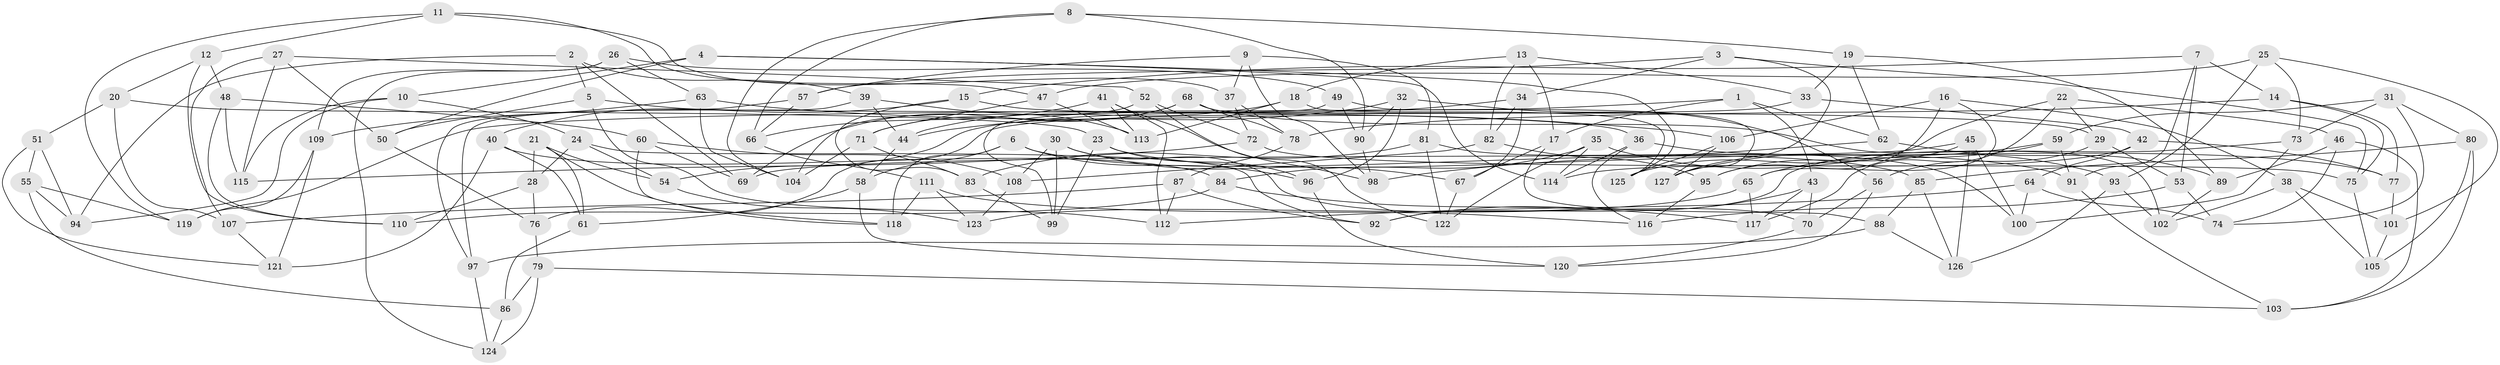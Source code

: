 // coarse degree distribution, {6: 0.46987951807228917, 4: 0.43373493975903615, 5: 0.060240963855421686, 3: 0.03614457831325301}
// Generated by graph-tools (version 1.1) at 2025/52/02/27/25 19:52:33]
// undirected, 127 vertices, 254 edges
graph export_dot {
graph [start="1"]
  node [color=gray90,style=filled];
  1;
  2;
  3;
  4;
  5;
  6;
  7;
  8;
  9;
  10;
  11;
  12;
  13;
  14;
  15;
  16;
  17;
  18;
  19;
  20;
  21;
  22;
  23;
  24;
  25;
  26;
  27;
  28;
  29;
  30;
  31;
  32;
  33;
  34;
  35;
  36;
  37;
  38;
  39;
  40;
  41;
  42;
  43;
  44;
  45;
  46;
  47;
  48;
  49;
  50;
  51;
  52;
  53;
  54;
  55;
  56;
  57;
  58;
  59;
  60;
  61;
  62;
  63;
  64;
  65;
  66;
  67;
  68;
  69;
  70;
  71;
  72;
  73;
  74;
  75;
  76;
  77;
  78;
  79;
  80;
  81;
  82;
  83;
  84;
  85;
  86;
  87;
  88;
  89;
  90;
  91;
  92;
  93;
  94;
  95;
  96;
  97;
  98;
  99;
  100;
  101;
  102;
  103;
  104;
  105;
  106;
  107;
  108;
  109;
  110;
  111;
  112;
  113;
  114;
  115;
  116;
  117;
  118;
  119;
  120;
  121;
  122;
  123;
  124;
  125;
  126;
  127;
  1 -- 17;
  1 -- 62;
  1 -- 119;
  1 -- 43;
  2 -- 94;
  2 -- 39;
  2 -- 5;
  2 -- 69;
  3 -- 57;
  3 -- 34;
  3 -- 75;
  3 -- 127;
  4 -- 10;
  4 -- 125;
  4 -- 114;
  4 -- 50;
  5 -- 112;
  5 -- 36;
  5 -- 50;
  6 -- 118;
  6 -- 85;
  6 -- 96;
  6 -- 58;
  7 -- 53;
  7 -- 14;
  7 -- 91;
  7 -- 15;
  8 -- 104;
  8 -- 66;
  8 -- 19;
  8 -- 90;
  9 -- 81;
  9 -- 57;
  9 -- 98;
  9 -- 37;
  10 -- 115;
  10 -- 94;
  10 -- 24;
  11 -- 12;
  11 -- 47;
  11 -- 119;
  11 -- 37;
  12 -- 48;
  12 -- 20;
  12 -- 110;
  13 -- 33;
  13 -- 18;
  13 -- 17;
  13 -- 82;
  14 -- 77;
  14 -- 78;
  14 -- 75;
  15 -- 40;
  15 -- 83;
  15 -- 29;
  16 -- 38;
  16 -- 65;
  16 -- 106;
  16 -- 95;
  17 -- 88;
  17 -- 67;
  18 -- 44;
  18 -- 113;
  18 -- 125;
  19 -- 33;
  19 -- 89;
  19 -- 62;
  20 -- 107;
  20 -- 51;
  20 -- 23;
  21 -- 54;
  21 -- 28;
  21 -- 61;
  21 -- 118;
  22 -- 117;
  22 -- 46;
  22 -- 125;
  22 -- 29;
  23 -- 91;
  23 -- 99;
  23 -- 96;
  24 -- 28;
  24 -- 92;
  24 -- 54;
  25 -- 101;
  25 -- 93;
  25 -- 73;
  25 -- 47;
  26 -- 124;
  26 -- 49;
  26 -- 109;
  26 -- 63;
  27 -- 52;
  27 -- 50;
  27 -- 115;
  27 -- 107;
  28 -- 76;
  28 -- 110;
  29 -- 53;
  29 -- 56;
  30 -- 67;
  30 -- 108;
  30 -- 99;
  30 -- 70;
  31 -- 80;
  31 -- 59;
  31 -- 74;
  31 -- 73;
  32 -- 90;
  32 -- 56;
  32 -- 96;
  32 -- 44;
  33 -- 76;
  33 -- 42;
  34 -- 82;
  34 -- 67;
  34 -- 54;
  35 -- 122;
  35 -- 84;
  35 -- 114;
  35 -- 93;
  36 -- 77;
  36 -- 116;
  36 -- 114;
  37 -- 78;
  37 -- 72;
  38 -- 102;
  38 -- 105;
  38 -- 101;
  39 -- 113;
  39 -- 97;
  39 -- 44;
  40 -- 121;
  40 -- 84;
  40 -- 61;
  41 -- 66;
  41 -- 112;
  41 -- 113;
  41 -- 98;
  42 -- 64;
  42 -- 77;
  42 -- 114;
  43 -- 92;
  43 -- 117;
  43 -- 70;
  44 -- 58;
  45 -- 95;
  45 -- 100;
  45 -- 69;
  45 -- 126;
  46 -- 103;
  46 -- 74;
  46 -- 89;
  47 -- 113;
  47 -- 71;
  48 -- 110;
  48 -- 60;
  48 -- 115;
  49 -- 99;
  49 -- 90;
  49 -- 127;
  50 -- 76;
  51 -- 55;
  51 -- 121;
  51 -- 94;
  52 -- 104;
  52 -- 72;
  52 -- 122;
  53 -- 74;
  53 -- 116;
  54 -- 123;
  55 -- 86;
  55 -- 119;
  55 -- 94;
  56 -- 70;
  56 -- 120;
  57 -- 97;
  57 -- 66;
  58 -- 120;
  58 -- 61;
  59 -- 65;
  59 -- 91;
  59 -- 127;
  60 -- 69;
  60 -- 118;
  60 -- 108;
  61 -- 86;
  62 -- 98;
  62 -- 89;
  63 -- 104;
  63 -- 106;
  63 -- 109;
  64 -- 74;
  64 -- 100;
  64 -- 112;
  65 -- 123;
  65 -- 117;
  66 -- 111;
  67 -- 122;
  68 -- 102;
  68 -- 78;
  68 -- 71;
  68 -- 69;
  70 -- 120;
  71 -- 104;
  71 -- 83;
  72 -- 75;
  72 -- 115;
  73 -- 100;
  73 -- 92;
  75 -- 105;
  76 -- 79;
  77 -- 101;
  78 -- 87;
  79 -- 86;
  79 -- 124;
  79 -- 103;
  80 -- 105;
  80 -- 103;
  80 -- 85;
  81 -- 122;
  81 -- 83;
  81 -- 100;
  82 -- 95;
  82 -- 108;
  83 -- 99;
  84 -- 117;
  84 -- 110;
  85 -- 88;
  85 -- 126;
  86 -- 124;
  87 -- 112;
  87 -- 107;
  87 -- 92;
  88 -- 126;
  88 -- 97;
  89 -- 102;
  90 -- 98;
  91 -- 103;
  93 -- 126;
  93 -- 102;
  95 -- 116;
  96 -- 120;
  97 -- 124;
  101 -- 105;
  106 -- 125;
  106 -- 127;
  107 -- 121;
  108 -- 123;
  109 -- 119;
  109 -- 121;
  111 -- 123;
  111 -- 118;
  111 -- 116;
}

